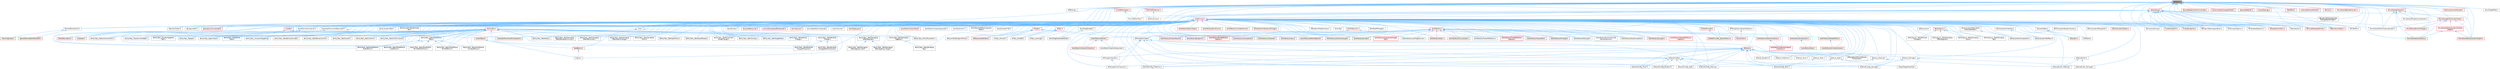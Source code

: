 digraph "BitArray.h"
{
 // INTERACTIVE_SVG=YES
 // LATEX_PDF_SIZE
  bgcolor="transparent";
  edge [fontname=Helvetica,fontsize=10,labelfontname=Helvetica,labelfontsize=10];
  node [fontname=Helvetica,fontsize=10,shape=box,height=0.2,width=0.4];
  Node1 [id="Node000001",label="BitArray.h",height=0.2,width=0.4,color="gray40", fillcolor="grey60", style="filled", fontcolor="black",tooltip=" "];
  Node1 -> Node2 [id="edge1_Node000001_Node000002",dir="back",color="steelblue1",style="solid",tooltip=" "];
  Node2 [id="Node000002",label="ABTesting.h",height=0.2,width=0.4,color="grey40", fillcolor="white", style="filled",URL="$d6/dec/ABTesting_8h.html",tooltip=" "];
  Node1 -> Node3 [id="edge2_Node000001_Node000003",dir="back",color="steelblue1",style="solid",tooltip=" "];
  Node3 [id="Node000003",label="BlockedDenseGrid3.h",height=0.2,width=0.4,color="grey40", fillcolor="white", style="filled",URL="$d1/ddb/BlockedDenseGrid3_8h.html",tooltip=" "];
  Node3 -> Node4 [id="edge3_Node000003_Node000004",dir="back",color="steelblue1",style="solid",tooltip=" "];
  Node4 [id="Node000004",label="MarchingCubes.h",height=0.2,width=0.4,color="red", fillcolor="#FFF0F0", style="filled",URL="$d8/d16/MarchingCubes_8h.html",tooltip=" "];
  Node3 -> Node8 [id="edge4_Node000003_Node000008",dir="back",color="steelblue1",style="solid",tooltip=" "];
  Node8 [id="Node000008",label="SparseNarrowBandMeshSDF.h",height=0.2,width=0.4,color="red", fillcolor="#FFF0F0", style="filled",URL="$d2/d60/SparseNarrowBandMeshSDF_8h.html",tooltip=" "];
  Node1 -> Node9 [id="edge5_Node000001_Node000009",dir="back",color="steelblue1",style="solid",tooltip=" "];
  Node9 [id="Node000009",label="CharacterMovementReplication.h",height=0.2,width=0.4,color="grey40", fillcolor="white", style="filled",URL="$de/dc9/CharacterMovementReplication_8h.html",tooltip=" "];
  Node9 -> Node10 [id="edge6_Node000009_Node000010",dir="back",color="steelblue1",style="solid",tooltip=" "];
  Node10 [id="Node000010",label="Character.h",height=0.2,width=0.4,color="red", fillcolor="#FFF0F0", style="filled",URL="$db/dc7/Character_8h.html",tooltip=" "];
  Node9 -> Node15 [id="edge7_Node000009_Node000015",dir="back",color="steelblue1",style="solid",tooltip=" "];
  Node15 [id="Node000015",label="CharacterMovementComponent.h",height=0.2,width=0.4,color="red", fillcolor="#FFF0F0", style="filled",URL="$d8/d84/CharacterMovementComponent_8h.html",tooltip=" "];
  Node1 -> Node17 [id="edge8_Node000001_Node000017",dir="back",color="steelblue1",style="solid",tooltip=" "];
  Node17 [id="Node000017",label="Core.h",height=0.2,width=0.4,color="grey40", fillcolor="white", style="filled",URL="$d6/dd7/Core_8h.html",tooltip=" "];
  Node17 -> Node18 [id="edge9_Node000017_Node000018",dir="back",color="steelblue1",style="solid",tooltip=" "];
  Node18 [id="Node000018",label="CoreUObject.h",height=0.2,width=0.4,color="red", fillcolor="#FFF0F0", style="filled",URL="$d0/ded/CoreUObject_8h.html",tooltip=" "];
  Node18 -> Node14 [id="edge10_Node000018_Node000014",dir="back",color="steelblue1",style="solid",tooltip=" "];
  Node14 [id="Node000014",label="Engine.h",height=0.2,width=0.4,color="grey40", fillcolor="white", style="filled",URL="$d1/d34/Public_2Engine_8h.html",tooltip=" "];
  Node18 -> Node19 [id="edge11_Node000018_Node000019",dir="back",color="steelblue1",style="solid",tooltip=" "];
  Node19 [id="Node000019",label="SlateBasics.h",height=0.2,width=0.4,color="red", fillcolor="#FFF0F0", style="filled",URL="$da/d2f/SlateBasics_8h.html",tooltip=" "];
  Node19 -> Node14 [id="edge12_Node000019_Node000014",dir="back",color="steelblue1",style="solid",tooltip=" "];
  Node17 -> Node14 [id="edge13_Node000017_Node000014",dir="back",color="steelblue1",style="solid",tooltip=" "];
  Node17 -> Node19 [id="edge14_Node000017_Node000019",dir="back",color="steelblue1",style="solid",tooltip=" "];
  Node1 -> Node24 [id="edge15_Node000001_Node000024",dir="back",color="steelblue1",style="solid",tooltip=" "];
  Node24 [id="Node000024",label="CoreMinimal.h",height=0.2,width=0.4,color="red", fillcolor="#FFF0F0", style="filled",URL="$d7/d67/CoreMinimal_8h.html",tooltip=" "];
  Node24 -> Node25 [id="edge16_Node000024_Node000025",dir="back",color="steelblue1",style="solid",tooltip=" "];
  Node25 [id="Node000025",label="AIAsyncTaskBlueprintProxy.h",height=0.2,width=0.4,color="grey40", fillcolor="white", style="filled",URL="$db/d07/AIAsyncTaskBlueprintProxy_8h.html",tooltip=" "];
  Node24 -> Node26 [id="edge17_Node000024_Node000026",dir="back",color="steelblue1",style="solid",tooltip=" "];
  Node26 [id="Node000026",label="AIBlueprintHelperLibrary.h",height=0.2,width=0.4,color="grey40", fillcolor="white", style="filled",URL="$dc/d00/AIBlueprintHelperLibrary_8h.html",tooltip=" "];
  Node24 -> Node27 [id="edge18_Node000024_Node000027",dir="back",color="steelblue1",style="solid",tooltip=" "];
  Node27 [id="Node000027",label="AIConfig.h",height=0.2,width=0.4,color="grey40", fillcolor="white", style="filled",URL="$da/da3/AIConfig_8h.html",tooltip=" "];
  Node24 -> Node28 [id="edge19_Node000024_Node000028",dir="back",color="steelblue1",style="solid",tooltip=" "];
  Node28 [id="Node000028",label="AIController.h",height=0.2,width=0.4,color="red", fillcolor="#FFF0F0", style="filled",URL="$d7/dd8/AIController_8h.html",tooltip=" "];
  Node24 -> Node31 [id="edge20_Node000024_Node000031",dir="back",color="steelblue1",style="solid",tooltip=" "];
  Node31 [id="Node000031",label="AIDataProvider.h",height=0.2,width=0.4,color="red", fillcolor="#FFF0F0", style="filled",URL="$dd/d5b/AIDataProvider_8h.html",tooltip=" "];
  Node31 -> Node32 [id="edge21_Node000031_Node000032",dir="back",color="steelblue1",style="solid",tooltip=" "];
  Node32 [id="Node000032",label="AIDataProvider_QueryParams.h",height=0.2,width=0.4,color="red", fillcolor="#FFF0F0", style="filled",URL="$d3/dd9/AIDataProvider__QueryParams_8h.html",tooltip=" "];
  Node24 -> Node32 [id="edge22_Node000024_Node000032",dir="back",color="steelblue1",style="solid",tooltip=" "];
  Node24 -> Node42 [id="edge23_Node000024_Node000042",dir="back",color="steelblue1",style="solid",tooltip=" "];
  Node42 [id="Node000042",label="AIHotSpotManager.h",height=0.2,width=0.4,color="grey40", fillcolor="white", style="filled",URL="$da/d1d/AIHotSpotManager_8h.html",tooltip=" "];
  Node24 -> Node43 [id="edge24_Node000024_Node000043",dir="back",color="steelblue1",style="solid",tooltip=" "];
  Node43 [id="Node000043",label="AIModule.h",height=0.2,width=0.4,color="grey40", fillcolor="white", style="filled",URL="$d9/df1/AIModule_8h.html",tooltip=" "];
  Node24 -> Node44 [id="edge25_Node000024_Node000044",dir="back",color="steelblue1",style="solid",tooltip=" "];
  Node44 [id="Node000044",label="AIPerceptionComponent.h",height=0.2,width=0.4,color="grey40", fillcolor="white", style="filled",URL="$d6/d0a/AIPerceptionComponent_8h.html",tooltip=" "];
  Node24 -> Node45 [id="edge26_Node000024_Node000045",dir="back",color="steelblue1",style="solid",tooltip=" "];
  Node45 [id="Node000045",label="AIPerceptionListenerInterface.h",height=0.2,width=0.4,color="grey40", fillcolor="white", style="filled",URL="$d4/dd7/AIPerceptionListenerInterface_8h.html",tooltip=" "];
  Node45 -> Node28 [id="edge27_Node000045_Node000028",dir="back",color="steelblue1",style="solid",tooltip=" "];
  Node24 -> Node46 [id="edge28_Node000024_Node000046",dir="back",color="steelblue1",style="solid",tooltip=" "];
  Node46 [id="Node000046",label="AIPerceptionStimuliSource\lComponent.h",height=0.2,width=0.4,color="grey40", fillcolor="white", style="filled",URL="$df/da3/AIPerceptionStimuliSourceComponent_8h.html",tooltip=" "];
  Node24 -> Node47 [id="edge29_Node000024_Node000047",dir="back",color="steelblue1",style="solid",tooltip=" "];
  Node47 [id="Node000047",label="AIPerceptionSystem.h",height=0.2,width=0.4,color="grey40", fillcolor="white", style="filled",URL="$d0/d08/AIPerceptionSystem_8h.html",tooltip=" "];
  Node47 -> Node44 [id="edge30_Node000047_Node000044",dir="back",color="steelblue1",style="solid",tooltip=" "];
  Node24 -> Node48 [id="edge31_Node000024_Node000048",dir="back",color="steelblue1",style="solid",tooltip=" "];
  Node48 [id="Node000048",label="AIPerceptionTypes.h",height=0.2,width=0.4,color="grey40", fillcolor="white", style="filled",URL="$de/d00/AIPerceptionTypes_8h.html",tooltip=" "];
  Node48 -> Node44 [id="edge32_Node000048_Node000044",dir="back",color="steelblue1",style="solid",tooltip=" "];
  Node48 -> Node47 [id="edge33_Node000048_Node000047",dir="back",color="steelblue1",style="solid",tooltip=" "];
  Node48 -> Node49 [id="edge34_Node000048_Node000049",dir="back",color="steelblue1",style="solid",tooltip=" "];
  Node49 [id="Node000049",label="AISense.h",height=0.2,width=0.4,color="red", fillcolor="#FFF0F0", style="filled",URL="$d3/dbd/AISense_8h.html",tooltip=" "];
  Node49 -> Node44 [id="edge35_Node000049_Node000044",dir="back",color="steelblue1",style="solid",tooltip=" "];
  Node49 -> Node46 [id="edge36_Node000049_Node000046",dir="back",color="steelblue1",style="solid",tooltip=" "];
  Node49 -> Node47 [id="edge37_Node000049_Node000047",dir="back",color="steelblue1",style="solid",tooltip=" "];
  Node49 -> Node50 [id="edge38_Node000049_Node000050",dir="back",color="steelblue1",style="solid",tooltip=" "];
  Node50 [id="Node000050",label="AISenseConfig.h",height=0.2,width=0.4,color="grey40", fillcolor="white", style="filled",URL="$d4/d73/AISenseConfig_8h.html",tooltip=" "];
  Node50 -> Node51 [id="edge39_Node000050_Node000051",dir="back",color="steelblue1",style="solid",tooltip=" "];
  Node51 [id="Node000051",label="AISenseConfig_Blueprint.h",height=0.2,width=0.4,color="grey40", fillcolor="white", style="filled",URL="$d7/ddf/AISenseConfig__Blueprint_8h.html",tooltip=" "];
  Node50 -> Node52 [id="edge40_Node000050_Node000052",dir="back",color="steelblue1",style="solid",tooltip=" "];
  Node52 [id="Node000052",label="AISenseConfig_Damage.h",height=0.2,width=0.4,color="grey40", fillcolor="white", style="filled",URL="$d4/d13/AISenseConfig__Damage_8h.html",tooltip=" "];
  Node50 -> Node53 [id="edge41_Node000050_Node000053",dir="back",color="steelblue1",style="solid",tooltip=" "];
  Node53 [id="Node000053",label="AISenseConfig_Hearing.h",height=0.2,width=0.4,color="grey40", fillcolor="white", style="filled",URL="$df/d81/AISenseConfig__Hearing_8h.html",tooltip=" "];
  Node50 -> Node54 [id="edge42_Node000050_Node000054",dir="back",color="steelblue1",style="solid",tooltip=" "];
  Node54 [id="Node000054",label="AISenseConfig_Prediction.h",height=0.2,width=0.4,color="grey40", fillcolor="white", style="filled",URL="$d2/d6e/AISenseConfig__Prediction_8h.html",tooltip=" "];
  Node50 -> Node55 [id="edge43_Node000050_Node000055",dir="back",color="steelblue1",style="solid",tooltip=" "];
  Node55 [id="Node000055",label="AISenseConfig_Sight.h",height=0.2,width=0.4,color="grey40", fillcolor="white", style="filled",URL="$d7/d17/AISenseConfig__Sight_8h.html",tooltip=" "];
  Node50 -> Node56 [id="edge44_Node000050_Node000056",dir="back",color="steelblue1",style="solid",tooltip=" "];
  Node56 [id="Node000056",label="AISenseConfig_Team.h",height=0.2,width=0.4,color="grey40", fillcolor="white", style="filled",URL="$dc/daf/AISenseConfig__Team_8h.html",tooltip=" "];
  Node50 -> Node57 [id="edge45_Node000050_Node000057",dir="back",color="steelblue1",style="solid",tooltip=" "];
  Node57 [id="Node000057",label="AISenseConfig_Touch.h",height=0.2,width=0.4,color="grey40", fillcolor="white", style="filled",URL="$df/d3a/AISenseConfig__Touch_8h.html",tooltip=" "];
  Node49 -> Node51 [id="edge46_Node000049_Node000051",dir="back",color="steelblue1",style="solid",tooltip=" "];
  Node49 -> Node52 [id="edge47_Node000049_Node000052",dir="back",color="steelblue1",style="solid",tooltip=" "];
  Node49 -> Node53 [id="edge48_Node000049_Node000053",dir="back",color="steelblue1",style="solid",tooltip=" "];
  Node49 -> Node54 [id="edge49_Node000049_Node000054",dir="back",color="steelblue1",style="solid",tooltip=" "];
  Node49 -> Node55 [id="edge50_Node000049_Node000055",dir="back",color="steelblue1",style="solid",tooltip=" "];
  Node49 -> Node56 [id="edge51_Node000049_Node000056",dir="back",color="steelblue1",style="solid",tooltip=" "];
  Node49 -> Node57 [id="edge52_Node000049_Node000057",dir="back",color="steelblue1",style="solid",tooltip=" "];
  Node49 -> Node58 [id="edge53_Node000049_Node000058",dir="back",color="steelblue1",style="solid",tooltip=" "];
  Node58 [id="Node000058",label="AISense_Blueprint.h",height=0.2,width=0.4,color="grey40", fillcolor="white", style="filled",URL="$d6/d30/AISense__Blueprint_8h.html",tooltip=" "];
  Node49 -> Node59 [id="edge54_Node000049_Node000059",dir="back",color="steelblue1",style="solid",tooltip=" "];
  Node59 [id="Node000059",label="AISense_Damage.h",height=0.2,width=0.4,color="grey40", fillcolor="white", style="filled",URL="$dd/d37/AISense__Damage_8h.html",tooltip=" "];
  Node59 -> Node52 [id="edge55_Node000059_Node000052",dir="back",color="steelblue1",style="solid",tooltip=" "];
  Node59 -> Node60 [id="edge56_Node000059_Node000060",dir="back",color="steelblue1",style="solid",tooltip=" "];
  Node60 [id="Node000060",label="AISenseEvent_Damage.h",height=0.2,width=0.4,color="grey40", fillcolor="white", style="filled",URL="$db/d23/AISenseEvent__Damage_8h.html",tooltip=" "];
  Node49 -> Node61 [id="edge57_Node000049_Node000061",dir="back",color="steelblue1",style="solid",tooltip=" "];
  Node61 [id="Node000061",label="AISense_Hearing.h",height=0.2,width=0.4,color="grey40", fillcolor="white", style="filled",URL="$dc/d03/AISense__Hearing_8h.html",tooltip=" "];
  Node61 -> Node53 [id="edge58_Node000061_Node000053",dir="back",color="steelblue1",style="solid",tooltip=" "];
  Node61 -> Node62 [id="edge59_Node000061_Node000062",dir="back",color="steelblue1",style="solid",tooltip=" "];
  Node62 [id="Node000062",label="AISenseEvent_Hearing.h",height=0.2,width=0.4,color="grey40", fillcolor="white", style="filled",URL="$df/d3a/AISenseEvent__Hearing_8h.html",tooltip=" "];
  Node49 -> Node63 [id="edge60_Node000049_Node000063",dir="back",color="steelblue1",style="solid",tooltip=" "];
  Node63 [id="Node000063",label="AISense_Prediction.h",height=0.2,width=0.4,color="grey40", fillcolor="white", style="filled",URL="$d4/de0/AISense__Prediction_8h.html",tooltip=" "];
  Node49 -> Node64 [id="edge61_Node000049_Node000064",dir="back",color="steelblue1",style="solid",tooltip=" "];
  Node64 [id="Node000064",label="AISense_Sight.h",height=0.2,width=0.4,color="grey40", fillcolor="white", style="filled",URL="$d7/d6f/AISense__Sight_8h.html",tooltip=" "];
  Node64 -> Node55 [id="edge62_Node000064_Node000055",dir="back",color="steelblue1",style="solid",tooltip=" "];
  Node64 -> Node65 [id="edge63_Node000064_Node000065",dir="back",color="steelblue1",style="solid",tooltip=" "];
  Node65 [id="Node000065",label="AISightTargetInterface.h",height=0.2,width=0.4,color="grey40", fillcolor="white", style="filled",URL="$d0/dd7/AISightTargetInterface_8h.html",tooltip=" "];
  Node49 -> Node66 [id="edge64_Node000049_Node000066",dir="back",color="steelblue1",style="solid",tooltip=" "];
  Node66 [id="Node000066",label="AISense_Team.h",height=0.2,width=0.4,color="grey40", fillcolor="white", style="filled",URL="$d7/d7a/AISense__Team_8h.html",tooltip=" "];
  Node66 -> Node56 [id="edge65_Node000066_Node000056",dir="back",color="steelblue1",style="solid",tooltip=" "];
  Node49 -> Node67 [id="edge66_Node000049_Node000067",dir="back",color="steelblue1",style="solid",tooltip=" "];
  Node67 [id="Node000067",label="AISense_Touch.h",height=0.2,width=0.4,color="grey40", fillcolor="white", style="filled",URL="$d6/db4/AISense__Touch_8h.html",tooltip=" "];
  Node48 -> Node50 [id="edge67_Node000048_Node000050",dir="back",color="steelblue1",style="solid",tooltip=" "];
  Node48 -> Node53 [id="edge68_Node000048_Node000053",dir="back",color="steelblue1",style="solid",tooltip=" "];
  Node48 -> Node55 [id="edge69_Node000048_Node000055",dir="back",color="steelblue1",style="solid",tooltip=" "];
  Node48 -> Node68 [id="edge70_Node000048_Node000068",dir="back",color="steelblue1",style="solid",tooltip=" "];
  Node68 [id="Node000068",label="AISenseEvent.h",height=0.2,width=0.4,color="grey40", fillcolor="white", style="filled",URL="$de/d44/AISenseEvent_8h.html",tooltip=" "];
  Node68 -> Node60 [id="edge71_Node000068_Node000060",dir="back",color="steelblue1",style="solid",tooltip=" "];
  Node68 -> Node62 [id="edge72_Node000068_Node000062",dir="back",color="steelblue1",style="solid",tooltip=" "];
  Node24 -> Node69 [id="edge73_Node000024_Node000069",dir="back",color="steelblue1",style="solid",tooltip=" "];
  Node69 [id="Node000069",label="AIResourceInterface.h",height=0.2,width=0.4,color="red", fillcolor="#FFF0F0", style="filled",URL="$dd/d0d/AIResourceInterface_8h.html",tooltip=" "];
  Node24 -> Node126 [id="edge74_Node000024_Node000126",dir="back",color="steelblue1",style="solid",tooltip=" "];
  Node126 [id="Node000126",label="AIResources.h",height=0.2,width=0.4,color="grey40", fillcolor="white", style="filled",URL="$d9/db0/AIResources_8h.html",tooltip=" "];
  Node24 -> Node49 [id="edge75_Node000024_Node000049",dir="back",color="steelblue1",style="solid",tooltip=" "];
  Node24 -> Node50 [id="edge76_Node000024_Node000050",dir="back",color="steelblue1",style="solid",tooltip=" "];
  Node24 -> Node51 [id="edge77_Node000024_Node000051",dir="back",color="steelblue1",style="solid",tooltip=" "];
  Node24 -> Node52 [id="edge78_Node000024_Node000052",dir="back",color="steelblue1",style="solid",tooltip=" "];
  Node24 -> Node53 [id="edge79_Node000024_Node000053",dir="back",color="steelblue1",style="solid",tooltip=" "];
  Node24 -> Node54 [id="edge80_Node000024_Node000054",dir="back",color="steelblue1",style="solid",tooltip=" "];
  Node24 -> Node55 [id="edge81_Node000024_Node000055",dir="back",color="steelblue1",style="solid",tooltip=" "];
  Node24 -> Node56 [id="edge82_Node000024_Node000056",dir="back",color="steelblue1",style="solid",tooltip=" "];
  Node24 -> Node57 [id="edge83_Node000024_Node000057",dir="back",color="steelblue1",style="solid",tooltip=" "];
  Node24 -> Node68 [id="edge84_Node000024_Node000068",dir="back",color="steelblue1",style="solid",tooltip=" "];
  Node24 -> Node60 [id="edge85_Node000024_Node000060",dir="back",color="steelblue1",style="solid",tooltip=" "];
  Node24 -> Node62 [id="edge86_Node000024_Node000062",dir="back",color="steelblue1",style="solid",tooltip=" "];
  Node24 -> Node58 [id="edge87_Node000024_Node000058",dir="back",color="steelblue1",style="solid",tooltip=" "];
  Node24 -> Node59 [id="edge88_Node000024_Node000059",dir="back",color="steelblue1",style="solid",tooltip=" "];
  Node24 -> Node61 [id="edge89_Node000024_Node000061",dir="back",color="steelblue1",style="solid",tooltip=" "];
  Node24 -> Node63 [id="edge90_Node000024_Node000063",dir="back",color="steelblue1",style="solid",tooltip=" "];
  Node24 -> Node64 [id="edge91_Node000024_Node000064",dir="back",color="steelblue1",style="solid",tooltip=" "];
  Node24 -> Node66 [id="edge92_Node000024_Node000066",dir="back",color="steelblue1",style="solid",tooltip=" "];
  Node24 -> Node67 [id="edge93_Node000024_Node000067",dir="back",color="steelblue1",style="solid",tooltip=" "];
  Node24 -> Node65 [id="edge94_Node000024_Node000065",dir="back",color="steelblue1",style="solid",tooltip=" "];
  Node24 -> Node127 [id="edge95_Node000024_Node000127",dir="back",color="steelblue1",style="solid",tooltip=" "];
  Node127 [id="Node000127",label="AISystem.h",height=0.2,width=0.4,color="red", fillcolor="#FFF0F0", style="filled",URL="$d0/d71/AISystem_8h.html",tooltip=" "];
  Node24 -> Node132 [id="edge96_Node000024_Node000132",dir="back",color="steelblue1",style="solid",tooltip=" "];
  Node132 [id="Node000132",label="AISystemBase.h",height=0.2,width=0.4,color="grey40", fillcolor="white", style="filled",URL="$d5/d44/AISystemBase_8h.html",tooltip=" "];
  Node132 -> Node43 [id="edge97_Node000132_Node000043",dir="back",color="steelblue1",style="solid",tooltip=" "];
  Node132 -> Node127 [id="edge98_Node000132_Node000127",dir="back",color="steelblue1",style="solid",tooltip=" "];
  Node24 -> Node133 [id="edge99_Node000024_Node000133",dir="back",color="steelblue1",style="solid",tooltip=" "];
  Node133 [id="Node000133",label="AITask.h",height=0.2,width=0.4,color="red", fillcolor="#FFF0F0", style="filled",URL="$d6/de2/AITask_8h.html",tooltip=" "];
  Node133 -> Node134 [id="edge100_Node000133_Node000134",dir="back",color="steelblue1",style="solid",tooltip=" "];
  Node134 [id="Node000134",label="AITask_LockLogic.h",height=0.2,width=0.4,color="grey40", fillcolor="white", style="filled",URL="$d8/d28/AITask__LockLogic_8h.html",tooltip=" "];
  Node133 -> Node123 [id="edge101_Node000133_Node000123",dir="back",color="steelblue1",style="solid",tooltip=" "];
  Node123 [id="Node000123",label="AITask_MoveTo.h",height=0.2,width=0.4,color="grey40", fillcolor="white", style="filled",URL="$d4/dc4/AITask__MoveTo_8h.html",tooltip=" "];
  Node133 -> Node135 [id="edge102_Node000133_Node000135",dir="back",color="steelblue1",style="solid",tooltip=" "];
  Node135 [id="Node000135",label="AITask_RunEQS.h",height=0.2,width=0.4,color="grey40", fillcolor="white", style="filled",URL="$d9/d9f/AITask__RunEQS_8h.html",tooltip=" "];
  Node24 -> Node134 [id="edge103_Node000024_Node000134",dir="back",color="steelblue1",style="solid",tooltip=" "];
  Node24 -> Node123 [id="edge104_Node000024_Node000123",dir="back",color="steelblue1",style="solid",tooltip=" "];
  Node24 -> Node135 [id="edge105_Node000024_Node000135",dir="back",color="steelblue1",style="solid",tooltip=" "];
  Node24 -> Node136 [id="edge106_Node000024_Node000136",dir="back",color="steelblue1",style="solid",tooltip=" "];
  Node136 [id="Node000136",label="AITypes.h",height=0.2,width=0.4,color="red", fillcolor="#FFF0F0", style="filled",URL="$dd/d64/AITypes_8h.html",tooltip=" "];
  Node136 -> Node25 [id="edge107_Node000136_Node000025",dir="back",color="steelblue1",style="solid",tooltip=" "];
  Node136 -> Node28 [id="edge108_Node000136_Node000028",dir="back",color="steelblue1",style="solid",tooltip=" "];
  Node136 -> Node48 [id="edge109_Node000136_Node000048",dir="back",color="steelblue1",style="solid",tooltip=" "];
  Node136 -> Node69 [id="edge110_Node000136_Node000069",dir="back",color="steelblue1",style="solid",tooltip=" "];
  Node136 -> Node123 [id="edge111_Node000136_Node000123",dir="back",color="steelblue1",style="solid",tooltip=" "];
  Node24 -> Node141 [id="edge112_Node000024_Node000141",dir="back",color="steelblue1",style="solid",tooltip=" "];
  Node141 [id="Node000141",label="AbilityAsync.h",height=0.2,width=0.4,color="red", fillcolor="#FFF0F0", style="filled",URL="$d8/dce/AbilityAsync_8h.html",tooltip=" "];
  Node141 -> Node142 [id="edge113_Node000141_Node000142",dir="back",color="steelblue1",style="solid",tooltip=" "];
  Node142 [id="Node000142",label="AbilityAsync_WaitAttribute\lChanged.h",height=0.2,width=0.4,color="grey40", fillcolor="white", style="filled",URL="$d8/d81/AbilityAsync__WaitAttributeChanged_8h.html",tooltip=" "];
  Node141 -> Node143 [id="edge114_Node000141_Node000143",dir="back",color="steelblue1",style="solid",tooltip=" "];
  Node143 [id="Node000143",label="AbilityAsync_WaitGameplay\lEffectApplied.h",height=0.2,width=0.4,color="grey40", fillcolor="white", style="filled",URL="$dd/d1a/AbilityAsync__WaitGameplayEffectApplied_8h.html",tooltip=" "];
  Node141 -> Node144 [id="edge115_Node000141_Node000144",dir="back",color="steelblue1",style="solid",tooltip=" "];
  Node144 [id="Node000144",label="AbilityAsync_WaitGameplay\lEvent.h",height=0.2,width=0.4,color="grey40", fillcolor="white", style="filled",URL="$d4/d2d/AbilityAsync__WaitGameplayEvent_8h.html",tooltip=" "];
  Node141 -> Node145 [id="edge116_Node000141_Node000145",dir="back",color="steelblue1",style="solid",tooltip=" "];
  Node145 [id="Node000145",label="AbilityAsync_WaitGameplay\lTag.h",height=0.2,width=0.4,color="grey40", fillcolor="white", style="filled",URL="$d8/dc5/AbilityAsync__WaitGameplayTag_8h.html",tooltip=" "];
  Node24 -> Node142 [id="edge117_Node000024_Node000142",dir="back",color="steelblue1",style="solid",tooltip=" "];
  Node24 -> Node143 [id="edge118_Node000024_Node000143",dir="back",color="steelblue1",style="solid",tooltip=" "];
  Node24 -> Node144 [id="edge119_Node000024_Node000144",dir="back",color="steelblue1",style="solid",tooltip=" "];
  Node24 -> Node145 [id="edge120_Node000024_Node000145",dir="back",color="steelblue1",style="solid",tooltip=" "];
  Node24 -> Node148 [id="edge121_Node000024_Node000148",dir="back",color="steelblue1",style="solid",tooltip=" "];
  Node148 [id="Node000148",label="AbilitySystemBlueprintLibrary.h",height=0.2,width=0.4,color="grey40", fillcolor="white", style="filled",URL="$d5/dd6/AbilitySystemBlueprintLibrary_8h.html",tooltip=" "];
  Node24 -> Node149 [id="edge122_Node000024_Node000149",dir="back",color="steelblue1",style="solid",tooltip=" "];
  Node149 [id="Node000149",label="AbilitySystemComponent.h",height=0.2,width=0.4,color="grey40", fillcolor="white", style="filled",URL="$d0/da3/AbilitySystemComponent_8h.html",tooltip=" "];
  Node24 -> Node150 [id="edge123_Node000024_Node000150",dir="back",color="steelblue1",style="solid",tooltip=" "];
  Node150 [id="Node000150",label="AbilitySystemDebugHUD.h",height=0.2,width=0.4,color="grey40", fillcolor="white", style="filled",URL="$dc/d84/AbilitySystemDebugHUD_8h.html",tooltip=" "];
  Node24 -> Node151 [id="edge124_Node000024_Node000151",dir="back",color="steelblue1",style="solid",tooltip=" "];
  Node151 [id="Node000151",label="AbilitySystemGlobals.h",height=0.2,width=0.4,color="red", fillcolor="#FFF0F0", style="filled",URL="$dc/d82/AbilitySystemGlobals_8h.html",tooltip=" "];
  Node24 -> Node153 [id="edge125_Node000024_Node000153",dir="back",color="steelblue1",style="solid",tooltip=" "];
  Node153 [id="Node000153",label="AbilitySystemInterface.h",height=0.2,width=0.4,color="grey40", fillcolor="white", style="filled",URL="$d8/d76/AbilitySystemInterface_8h.html",tooltip=" "];
  Node153 -> Node154 [id="edge126_Node000153_Node000154",dir="back",color="steelblue1",style="solid",tooltip=" "];
  Node154 [id="Node000154",label="AbilitySystemTestPawn.h",height=0.2,width=0.4,color="grey40", fillcolor="white", style="filled",URL="$d9/d5f/AbilitySystemTestPawn_8h.html",tooltip=" "];
  Node24 -> Node155 [id="edge127_Node000024_Node000155",dir="back",color="steelblue1",style="solid",tooltip=" "];
  Node155 [id="Node000155",label="AbilitySystemLog.h",height=0.2,width=0.4,color="grey40", fillcolor="white", style="filled",URL="$d9/d0f/AbilitySystemLog_8h.html",tooltip=" "];
  Node24 -> Node156 [id="edge128_Node000024_Node000156",dir="back",color="steelblue1",style="solid",tooltip=" "];
  Node156 [id="Node000156",label="AbilitySystemReplication\lProxyInterface.h",height=0.2,width=0.4,color="grey40", fillcolor="white", style="filled",URL="$d9/d17/AbilitySystemReplicationProxyInterface_8h.html",tooltip=" "];
  Node156 -> Node149 [id="edge129_Node000156_Node000149",dir="back",color="steelblue1",style="solid",tooltip=" "];
  Node24 -> Node157 [id="edge130_Node000024_Node000157",dir="back",color="steelblue1",style="solid",tooltip=" "];
  Node157 [id="Node000157",label="AbilitySystemStats.h",height=0.2,width=0.4,color="grey40", fillcolor="white", style="filled",URL="$d2/d42/AbilitySystemStats_8h.html",tooltip=" "];
  Node24 -> Node158 [id="edge131_Node000024_Node000158",dir="back",color="steelblue1",style="solid",tooltip=" "];
  Node158 [id="Node000158",label="AbilitySystemTestAttribute\lSet.h",height=0.2,width=0.4,color="grey40", fillcolor="white", style="filled",URL="$df/d1f/AbilitySystemTestAttributeSet_8h.html",tooltip=" "];
  Node24 -> Node154 [id="edge132_Node000024_Node000154",dir="back",color="steelblue1",style="solid",tooltip=" "];
  Node24 -> Node159 [id="edge133_Node000024_Node000159",dir="back",color="steelblue1",style="solid",tooltip=" "];
  Node159 [id="Node000159",label="AbilityTask.h",height=0.2,width=0.4,color="red", fillcolor="#FFF0F0", style="filled",URL="$d2/d8e/AbilityTask_8h.html",tooltip=" "];
  Node159 -> Node160 [id="edge134_Node000159_Node000160",dir="back",color="steelblue1",style="solid",tooltip=" "];
  Node160 [id="Node000160",label="AbilityTask_ApplyRootMotion\lConstantForce.h",height=0.2,width=0.4,color="grey40", fillcolor="white", style="filled",URL="$d0/de8/AbilityTask__ApplyRootMotionConstantForce_8h.html",tooltip=" "];
  Node159 -> Node161 [id="edge135_Node000159_Node000161",dir="back",color="steelblue1",style="solid",tooltip=" "];
  Node161 [id="Node000161",label="AbilityTask_ApplyRootMotion\lJumpForce.h",height=0.2,width=0.4,color="grey40", fillcolor="white", style="filled",URL="$d7/db6/AbilityTask__ApplyRootMotionJumpForce_8h.html",tooltip=" "];
  Node159 -> Node162 [id="edge136_Node000159_Node000162",dir="back",color="steelblue1",style="solid",tooltip=" "];
  Node162 [id="Node000162",label="AbilityTask_ApplyRootMotion\lMoveToActorForce.h",height=0.2,width=0.4,color="grey40", fillcolor="white", style="filled",URL="$d5/de3/AbilityTask__ApplyRootMotionMoveToActorForce_8h.html",tooltip=" "];
  Node159 -> Node163 [id="edge137_Node000159_Node000163",dir="back",color="steelblue1",style="solid",tooltip=" "];
  Node163 [id="Node000163",label="AbilityTask_ApplyRootMotion\lMoveToForce.h",height=0.2,width=0.4,color="grey40", fillcolor="white", style="filled",URL="$d3/dc3/AbilityTask__ApplyRootMotionMoveToForce_8h.html",tooltip=" "];
  Node159 -> Node164 [id="edge138_Node000159_Node000164",dir="back",color="steelblue1",style="solid",tooltip=" "];
  Node164 [id="Node000164",label="AbilityTask_ApplyRootMotion\lRadialForce.h",height=0.2,width=0.4,color="grey40", fillcolor="white", style="filled",URL="$da/d06/AbilityTask__ApplyRootMotionRadialForce_8h.html",tooltip=" "];
  Node159 -> Node165 [id="edge139_Node000159_Node000165",dir="back",color="steelblue1",style="solid",tooltip=" "];
  Node165 [id="Node000165",label="AbilityTask_ApplyRootMotion\l_Base.h",height=0.2,width=0.4,color="grey40", fillcolor="white", style="filled",URL="$d8/d7d/AbilityTask__ApplyRootMotion__Base_8h.html",tooltip=" "];
  Node165 -> Node160 [id="edge140_Node000165_Node000160",dir="back",color="steelblue1",style="solid",tooltip=" "];
  Node165 -> Node161 [id="edge141_Node000165_Node000161",dir="back",color="steelblue1",style="solid",tooltip=" "];
  Node165 -> Node162 [id="edge142_Node000165_Node000162",dir="back",color="steelblue1",style="solid",tooltip=" "];
  Node165 -> Node163 [id="edge143_Node000165_Node000163",dir="back",color="steelblue1",style="solid",tooltip=" "];
  Node165 -> Node164 [id="edge144_Node000165_Node000164",dir="back",color="steelblue1",style="solid",tooltip=" "];
  Node159 -> Node166 [id="edge145_Node000159_Node000166",dir="back",color="steelblue1",style="solid",tooltip=" "];
  Node166 [id="Node000166",label="AbilityTask_MoveToLocation.h",height=0.2,width=0.4,color="grey40", fillcolor="white", style="filled",URL="$da/d8d/AbilityTask__MoveToLocation_8h.html",tooltip=" "];
  Node159 -> Node167 [id="edge146_Node000159_Node000167",dir="back",color="steelblue1",style="solid",tooltip=" "];
  Node167 [id="Node000167",label="AbilityTask_NetworkSyncPoint.h",height=0.2,width=0.4,color="grey40", fillcolor="white", style="filled",URL="$dc/d62/AbilityTask__NetworkSyncPoint_8h.html",tooltip=" "];
  Node159 -> Node168 [id="edge147_Node000159_Node000168",dir="back",color="steelblue1",style="solid",tooltip=" "];
  Node168 [id="Node000168",label="AbilityTask_PlayAnimAndWait.h",height=0.2,width=0.4,color="grey40", fillcolor="white", style="filled",URL="$d4/d50/AbilityTask__PlayAnimAndWait_8h.html",tooltip=" "];
  Node159 -> Node169 [id="edge148_Node000159_Node000169",dir="back",color="steelblue1",style="solid",tooltip=" "];
  Node169 [id="Node000169",label="AbilityTask_PlayMontageAnd\lWait.h",height=0.2,width=0.4,color="grey40", fillcolor="white", style="filled",URL="$de/d05/AbilityTask__PlayMontageAndWait_8h.html",tooltip=" "];
  Node159 -> Node170 [id="edge149_Node000159_Node000170",dir="back",color="steelblue1",style="solid",tooltip=" "];
  Node170 [id="Node000170",label="AbilityTask_Repeat.h",height=0.2,width=0.4,color="grey40", fillcolor="white", style="filled",URL="$da/d7d/AbilityTask__Repeat_8h.html",tooltip=" "];
  Node159 -> Node171 [id="edge150_Node000159_Node000171",dir="back",color="steelblue1",style="solid",tooltip=" "];
  Node171 [id="Node000171",label="AbilityTask_SpawnActor.h",height=0.2,width=0.4,color="grey40", fillcolor="white", style="filled",URL="$dc/d97/AbilityTask__SpawnActor_8h.html",tooltip=" "];
  Node159 -> Node172 [id="edge151_Node000159_Node000172",dir="back",color="steelblue1",style="solid",tooltip=" "];
  Node172 [id="Node000172",label="AbilityTask_StartAbility\lState.h",height=0.2,width=0.4,color="grey40", fillcolor="white", style="filled",URL="$db/d91/AbilityTask__StartAbilityState_8h.html",tooltip=" "];
  Node159 -> Node173 [id="edge152_Node000159_Node000173",dir="back",color="steelblue1",style="solid",tooltip=" "];
  Node173 [id="Node000173",label="AbilityTask_VisualizeTargeting.h",height=0.2,width=0.4,color="grey40", fillcolor="white", style="filled",URL="$df/dbd/AbilityTask__VisualizeTargeting_8h.html",tooltip=" "];
  Node159 -> Node174 [id="edge153_Node000159_Node000174",dir="back",color="steelblue1",style="solid",tooltip=" "];
  Node174 [id="Node000174",label="AbilityTask_WaitAbilityActivate.h",height=0.2,width=0.4,color="grey40", fillcolor="white", style="filled",URL="$db/da3/AbilityTask__WaitAbilityActivate_8h.html",tooltip=" "];
  Node159 -> Node175 [id="edge154_Node000159_Node000175",dir="back",color="steelblue1",style="solid",tooltip=" "];
  Node175 [id="Node000175",label="AbilityTask_WaitAbilityCommit.h",height=0.2,width=0.4,color="grey40", fillcolor="white", style="filled",URL="$de/de8/AbilityTask__WaitAbilityCommit_8h.html",tooltip=" "];
  Node159 -> Node176 [id="edge155_Node000159_Node000176",dir="back",color="steelblue1",style="solid",tooltip=" "];
  Node176 [id="Node000176",label="AbilityTask_WaitAttribute\lChange.h",height=0.2,width=0.4,color="grey40", fillcolor="white", style="filled",URL="$dd/d60/AbilityTask__WaitAttributeChange_8h.html",tooltip=" "];
  Node176 -> Node177 [id="edge156_Node000176_Node000177",dir="back",color="steelblue1",style="solid",tooltip=" "];
  Node177 [id="Node000177",label="AbilityTask_WaitAttribute\lChangeRatioThreshold.h",height=0.2,width=0.4,color="grey40", fillcolor="white", style="filled",URL="$de/d5e/AbilityTask__WaitAttributeChangeRatioThreshold_8h.html",tooltip=" "];
  Node176 -> Node178 [id="edge157_Node000176_Node000178",dir="back",color="steelblue1",style="solid",tooltip=" "];
  Node178 [id="Node000178",label="AbilityTask_WaitAttribute\lChangeThreshold.h",height=0.2,width=0.4,color="grey40", fillcolor="white", style="filled",URL="$db/d3e/AbilityTask__WaitAttributeChangeThreshold_8h.html",tooltip=" "];
  Node159 -> Node177 [id="edge158_Node000159_Node000177",dir="back",color="steelblue1",style="solid",tooltip=" "];
  Node159 -> Node178 [id="edge159_Node000159_Node000178",dir="back",color="steelblue1",style="solid",tooltip=" "];
  Node159 -> Node179 [id="edge160_Node000159_Node000179",dir="back",color="steelblue1",style="solid",tooltip=" "];
  Node179 [id="Node000179",label="AbilityTask_WaitCancel.h",height=0.2,width=0.4,color="grey40", fillcolor="white", style="filled",URL="$dc/d16/AbilityTask__WaitCancel_8h.html",tooltip=" "];
  Node159 -> Node180 [id="edge161_Node000159_Node000180",dir="back",color="steelblue1",style="solid",tooltip=" "];
  Node180 [id="Node000180",label="AbilityTask_WaitConfirm.h",height=0.2,width=0.4,color="grey40", fillcolor="white", style="filled",URL="$d3/d4f/AbilityTask__WaitConfirm_8h.html",tooltip=" "];
  Node159 -> Node181 [id="edge162_Node000159_Node000181",dir="back",color="steelblue1",style="solid",tooltip=" "];
  Node181 [id="Node000181",label="AbilityTask_WaitConfirmCancel.h",height=0.2,width=0.4,color="grey40", fillcolor="white", style="filled",URL="$de/d88/AbilityTask__WaitConfirmCancel_8h.html",tooltip=" "];
  Node159 -> Node182 [id="edge163_Node000159_Node000182",dir="back",color="steelblue1",style="solid",tooltip=" "];
  Node182 [id="Node000182",label="AbilityTask_WaitDelay.h",height=0.2,width=0.4,color="grey40", fillcolor="white", style="filled",URL="$dc/d63/AbilityTask__WaitDelay_8h.html",tooltip=" "];
  Node159 -> Node183 [id="edge164_Node000159_Node000183",dir="back",color="steelblue1",style="solid",tooltip=" "];
  Node183 [id="Node000183",label="AbilityTask_WaitGameplay\lEffectApplied.h",height=0.2,width=0.4,color="grey40", fillcolor="white", style="filled",URL="$d8/dfe/AbilityTask__WaitGameplayEffectApplied_8h.html",tooltip=" "];
  Node183 -> Node184 [id="edge165_Node000183_Node000184",dir="back",color="steelblue1",style="solid",tooltip=" "];
  Node184 [id="Node000184",label="AbilityTask_WaitGameplay\lEffectApplied_Self.h",height=0.2,width=0.4,color="grey40", fillcolor="white", style="filled",URL="$d0/d01/AbilityTask__WaitGameplayEffectApplied__Self_8h.html",tooltip=" "];
  Node183 -> Node185 [id="edge166_Node000183_Node000185",dir="back",color="steelblue1",style="solid",tooltip=" "];
  Node185 [id="Node000185",label="AbilityTask_WaitGameplay\lEffectApplied_Target.h",height=0.2,width=0.4,color="grey40", fillcolor="white", style="filled",URL="$db/dc4/AbilityTask__WaitGameplayEffectApplied__Target_8h.html",tooltip=" "];
  Node159 -> Node186 [id="edge167_Node000159_Node000186",dir="back",color="steelblue1",style="solid",tooltip=" "];
  Node186 [id="Node000186",label="AbilityTask_WaitGameplay\lEffectBlockedImmunity.h",height=0.2,width=0.4,color="grey40", fillcolor="white", style="filled",URL="$d4/d24/AbilityTask__WaitGameplayEffectBlockedImmunity_8h.html",tooltip=" "];
  Node159 -> Node187 [id="edge168_Node000159_Node000187",dir="back",color="steelblue1",style="solid",tooltip=" "];
  Node187 [id="Node000187",label="AbilityTask_WaitGameplay\lEffectRemoved.h",height=0.2,width=0.4,color="grey40", fillcolor="white", style="filled",URL="$d1/da9/AbilityTask__WaitGameplayEffectRemoved_8h.html",tooltip=" "];
  Node159 -> Node188 [id="edge169_Node000159_Node000188",dir="back",color="steelblue1",style="solid",tooltip=" "];
  Node188 [id="Node000188",label="AbilityTask_WaitGameplay\lEffectStackChange.h",height=0.2,width=0.4,color="grey40", fillcolor="white", style="filled",URL="$de/db3/AbilityTask__WaitGameplayEffectStackChange_8h.html",tooltip=" "];
  Node159 -> Node189 [id="edge170_Node000159_Node000189",dir="back",color="steelblue1",style="solid",tooltip=" "];
  Node189 [id="Node000189",label="AbilityTask_WaitGameplay\lEvent.h",height=0.2,width=0.4,color="grey40", fillcolor="white", style="filled",URL="$dc/db8/AbilityTask__WaitGameplayEvent_8h.html",tooltip=" "];
  Node159 -> Node190 [id="edge171_Node000159_Node000190",dir="back",color="steelblue1",style="solid",tooltip=" "];
  Node190 [id="Node000190",label="AbilityTask_WaitGameplay\lTagBase.h",height=0.2,width=0.4,color="grey40", fillcolor="white", style="filled",URL="$d8/dd0/AbilityTask__WaitGameplayTagBase_8h.html",tooltip=" "];
  Node190 -> Node191 [id="edge172_Node000190_Node000191",dir="back",color="steelblue1",style="solid",tooltip=" "];
  Node191 [id="Node000191",label="AbilityTask_WaitGameplay\lTag.h",height=0.2,width=0.4,color="grey40", fillcolor="white", style="filled",URL="$d3/d4f/AbilityTask__WaitGameplayTag_8h.html",tooltip=" "];
  Node159 -> Node194 [id="edge173_Node000159_Node000194",dir="back",color="steelblue1",style="solid",tooltip=" "];
  Node194 [id="Node000194",label="AbilityTask_WaitInputPress.h",height=0.2,width=0.4,color="grey40", fillcolor="white", style="filled",URL="$d6/d00/AbilityTask__WaitInputPress_8h.html",tooltip=" "];
  Node159 -> Node195 [id="edge174_Node000159_Node000195",dir="back",color="steelblue1",style="solid",tooltip=" "];
  Node195 [id="Node000195",label="AbilityTask_WaitInputRelease.h",height=0.2,width=0.4,color="grey40", fillcolor="white", style="filled",URL="$d1/d89/AbilityTask__WaitInputRelease_8h.html",tooltip=" "];
  Node159 -> Node196 [id="edge175_Node000159_Node000196",dir="back",color="steelblue1",style="solid",tooltip=" "];
  Node196 [id="Node000196",label="AbilityTask_WaitMovement\lModeChange.h",height=0.2,width=0.4,color="grey40", fillcolor="white", style="filled",URL="$d9/df7/AbilityTask__WaitMovementModeChange_8h.html",tooltip=" "];
  Node159 -> Node197 [id="edge176_Node000159_Node000197",dir="back",color="steelblue1",style="solid",tooltip=" "];
  Node197 [id="Node000197",label="AbilityTask_WaitOverlap.h",height=0.2,width=0.4,color="grey40", fillcolor="white", style="filled",URL="$d9/dab/AbilityTask__WaitOverlap_8h.html",tooltip=" "];
  Node159 -> Node198 [id="edge177_Node000159_Node000198",dir="back",color="steelblue1",style="solid",tooltip=" "];
  Node198 [id="Node000198",label="AbilityTask_WaitTargetData.h",height=0.2,width=0.4,color="grey40", fillcolor="white", style="filled",URL="$d2/d40/AbilityTask__WaitTargetData_8h.html",tooltip=" "];
  Node159 -> Node199 [id="edge178_Node000159_Node000199",dir="back",color="steelblue1",style="solid",tooltip=" "];
  Node199 [id="Node000199",label="AbilityTask_WaitVelocity\lChange.h",height=0.2,width=0.4,color="grey40", fillcolor="white", style="filled",URL="$da/d38/AbilityTask__WaitVelocityChange_8h.html",tooltip=" "];
  Node24 -> Node160 [id="edge179_Node000024_Node000160",dir="back",color="steelblue1",style="solid",tooltip=" "];
  Node24 -> Node161 [id="edge180_Node000024_Node000161",dir="back",color="steelblue1",style="solid",tooltip=" "];
  Node24 -> Node162 [id="edge181_Node000024_Node000162",dir="back",color="steelblue1",style="solid",tooltip=" "];
  Node24 -> Node163 [id="edge182_Node000024_Node000163",dir="back",color="steelblue1",style="solid",tooltip=" "];
  Node24 -> Node164 [id="edge183_Node000024_Node000164",dir="back",color="steelblue1",style="solid",tooltip=" "];
  Node24 -> Node165 [id="edge184_Node000024_Node000165",dir="back",color="steelblue1",style="solid",tooltip=" "];
  Node24 -> Node166 [id="edge185_Node000024_Node000166",dir="back",color="steelblue1",style="solid",tooltip=" "];
  Node24 -> Node167 [id="edge186_Node000024_Node000167",dir="back",color="steelblue1",style="solid",tooltip=" "];
  Node24 -> Node168 [id="edge187_Node000024_Node000168",dir="back",color="steelblue1",style="solid",tooltip=" "];
  Node24 -> Node169 [id="edge188_Node000024_Node000169",dir="back",color="steelblue1",style="solid",tooltip=" "];
  Node24 -> Node170 [id="edge189_Node000024_Node000170",dir="back",color="steelblue1",style="solid",tooltip=" "];
  Node24 -> Node171 [id="edge190_Node000024_Node000171",dir="back",color="steelblue1",style="solid",tooltip=" "];
  Node24 -> Node172 [id="edge191_Node000024_Node000172",dir="back",color="steelblue1",style="solid",tooltip=" "];
  Node24 -> Node173 [id="edge192_Node000024_Node000173",dir="back",color="steelblue1",style="solid",tooltip=" "];
  Node24 -> Node174 [id="edge193_Node000024_Node000174",dir="back",color="steelblue1",style="solid",tooltip=" "];
  Node24 -> Node175 [id="edge194_Node000024_Node000175",dir="back",color="steelblue1",style="solid",tooltip=" "];
  Node24 -> Node176 [id="edge195_Node000024_Node000176",dir="back",color="steelblue1",style="solid",tooltip=" "];
  Node24 -> Node177 [id="edge196_Node000024_Node000177",dir="back",color="steelblue1",style="solid",tooltip=" "];
  Node24 -> Node178 [id="edge197_Node000024_Node000178",dir="back",color="steelblue1",style="solid",tooltip=" "];
  Node24 -> Node179 [id="edge198_Node000024_Node000179",dir="back",color="steelblue1",style="solid",tooltip=" "];
  Node24 -> Node180 [id="edge199_Node000024_Node000180",dir="back",color="steelblue1",style="solid",tooltip=" "];
  Node24 -> Node181 [id="edge200_Node000024_Node000181",dir="back",color="steelblue1",style="solid",tooltip=" "];
  Node24 -> Node182 [id="edge201_Node000024_Node000182",dir="back",color="steelblue1",style="solid",tooltip=" "];
  Node24 -> Node183 [id="edge202_Node000024_Node000183",dir="back",color="steelblue1",style="solid",tooltip=" "];
  Node24 -> Node184 [id="edge203_Node000024_Node000184",dir="back",color="steelblue1",style="solid",tooltip=" "];
  Node24 -> Node185 [id="edge204_Node000024_Node000185",dir="back",color="steelblue1",style="solid",tooltip=" "];
  Node24 -> Node186 [id="edge205_Node000024_Node000186",dir="back",color="steelblue1",style="solid",tooltip=" "];
  Node24 -> Node187 [id="edge206_Node000024_Node000187",dir="back",color="steelblue1",style="solid",tooltip=" "];
  Node24 -> Node188 [id="edge207_Node000024_Node000188",dir="back",color="steelblue1",style="solid",tooltip=" "];
  Node24 -> Node189 [id="edge208_Node000024_Node000189",dir="back",color="steelblue1",style="solid",tooltip=" "];
  Node24 -> Node191 [id="edge209_Node000024_Node000191",dir="back",color="steelblue1",style="solid",tooltip=" "];
  Node24 -> Node190 [id="edge210_Node000024_Node000190",dir="back",color="steelblue1",style="solid",tooltip=" "];
  Node24 -> Node194 [id="edge211_Node000024_Node000194",dir="back",color="steelblue1",style="solid",tooltip=" "];
  Node24 -> Node195 [id="edge212_Node000024_Node000195",dir="back",color="steelblue1",style="solid",tooltip=" "];
  Node24 -> Node196 [id="edge213_Node000024_Node000196",dir="back",color="steelblue1",style="solid",tooltip=" "];
  Node24 -> Node197 [id="edge214_Node000024_Node000197",dir="back",color="steelblue1",style="solid",tooltip=" "];
  Node24 -> Node198 [id="edge215_Node000024_Node000198",dir="back",color="steelblue1",style="solid",tooltip=" "];
  Node24 -> Node199 [id="edge216_Node000024_Node000199",dir="back",color="steelblue1",style="solid",tooltip=" "];
  Node24 -> Node200 [id="edge217_Node000024_Node000200",dir="back",color="steelblue1",style="solid",tooltip=" "];
  Node200 [id="Node000200",label="AboutScreen.h",height=0.2,width=0.4,color="grey40", fillcolor="white", style="filled",URL="$d0/d33/AboutScreen_8h.html",tooltip=" "];
  Node24 -> Node201 [id="edge218_Node000024_Node000201",dir="back",color="steelblue1",style="solid",tooltip=" "];
  Node201 [id="Node000201",label="AcquiredResources.h",height=0.2,width=0.4,color="red", fillcolor="#FFF0F0", style="filled",URL="$d2/dbe/AcquiredResources_8h.html",tooltip=" "];
  Node24 -> Node203 [id="edge219_Node000024_Node000203",dir="back",color="steelblue1",style="solid",tooltip=" "];
  Node203 [id="Node000203",label="ActiveGameplayEffectIterator.h",height=0.2,width=0.4,color="red", fillcolor="#FFF0F0", style="filled",URL="$d5/d9f/ActiveGameplayEffectIterator_8h.html",tooltip=" "];
  Node24 -> Node225 [id="edge220_Node000024_Node000225",dir="back",color="steelblue1",style="solid",tooltip=" "];
  Node225 [id="Node000225",label="ActiveSound.h",height=0.2,width=0.4,color="red", fillcolor="#FFF0F0", style="filled",URL="$dc/d95/ActiveSound_8h.html",tooltip=" "];
  Node24 -> Node231 [id="edge221_Node000024_Node000231",dir="back",color="steelblue1",style="solid",tooltip=" "];
  Node231 [id="Node000231",label="ActiveStateMachineScope.h",height=0.2,width=0.4,color="grey40", fillcolor="white", style="filled",URL="$db/d6d/ActiveStateMachineScope_8h.html",tooltip=" "];
  Node24 -> Node232 [id="edge222_Node000024_Node000232",dir="back",color="steelblue1",style="solid",tooltip=" "];
  Node232 [id="Node000232",label="ActorChannel.h",height=0.2,width=0.4,color="grey40", fillcolor="white", style="filled",URL="$d5/de0/ActorChannel_8h.html",tooltip=" "];
  Node24 -> Node233 [id="edge223_Node000024_Node000233",dir="back",color="steelblue1",style="solid",tooltip=" "];
  Node233 [id="Node000233",label="ActorDataLayer.h",height=0.2,width=0.4,color="red", fillcolor="#FFF0F0", style="filled",URL="$d1/d31/ActorDataLayer_8h.html",tooltip=" "];
  Node24 -> Node251 [id="edge224_Node000024_Node000251",dir="back",color="steelblue1",style="solid",tooltip=" "];
  Node251 [id="Node000251",label="ActorDescContainer.h",height=0.2,width=0.4,color="red", fillcolor="#FFF0F0", style="filled",URL="$de/df0/ActorDescContainer_8h.html",tooltip=" "];
  Node251 -> Node252 [id="edge225_Node000251_Node000252",dir="back",color="steelblue1",style="solid",tooltip=" "];
  Node252 [id="Node000252",label="ActorDescContainerCollection.h",height=0.2,width=0.4,color="red", fillcolor="#FFF0F0", style="filled",URL="$dc/df2/ActorDescContainerCollection_8h.html",tooltip=" "];
  Node251 -> Node263 [id="edge226_Node000251_Node000263",dir="back",color="steelblue1",style="solid",tooltip=" "];
  Node263 [id="Node000263",label="ActorDescContainerSubsystem.h",height=0.2,width=0.4,color="grey40", fillcolor="white", style="filled",URL="$d1/d29/ActorDescContainerSubsystem_8h.html",tooltip=" "];
  Node24 -> Node252 [id="edge227_Node000024_Node000252",dir="back",color="steelblue1",style="solid",tooltip=" "];
  Node24 -> Node265 [id="edge228_Node000024_Node000265",dir="back",color="steelblue1",style="solid",tooltip=" "];
  Node265 [id="Node000265",label="ActorDescContainerInstance.h",height=0.2,width=0.4,color="red", fillcolor="#FFF0F0", style="filled",URL="$d0/dd1/ActorDescContainerInstance_8h.html",tooltip=" "];
  Node265 -> Node266 [id="edge229_Node000265_Node000266",dir="back",color="steelblue1",style="solid",tooltip=" "];
  Node266 [id="Node000266",label="ActorDescContainerInstance\lCollection.h",height=0.2,width=0.4,color="red", fillcolor="#FFF0F0", style="filled",URL="$df/d80/ActorDescContainerInstanceCollection_8h.html",tooltip=" "];
  Node24 -> Node266 [id="edge230_Node000024_Node000266",dir="back",color="steelblue1",style="solid",tooltip=" "];
  Node24 -> Node263 [id="edge231_Node000024_Node000263",dir="back",color="steelblue1",style="solid",tooltip=" "];
  Node24 -> Node270 [id="edge232_Node000024_Node000270",dir="back",color="steelblue1",style="solid",tooltip=" "];
  Node270 [id="Node000270",label="ActorDescList.h",height=0.2,width=0.4,color="red", fillcolor="#FFF0F0", style="filled",URL="$d7/da2/ActorDescList_8h.html",tooltip=" "];
  Node270 -> Node251 [id="edge233_Node000270_Node000251",dir="back",color="steelblue1",style="solid",tooltip=" "];
  Node270 -> Node265 [id="edge234_Node000270_Node000265",dir="back",color="steelblue1",style="solid",tooltip=" "];
  Node24 -> Node272 [id="edge235_Node000024_Node000272",dir="back",color="steelblue1",style="solid",tooltip=" "];
  Node272 [id="Node000272",label="ActorDragDropGraphEdOp.h",height=0.2,width=0.4,color="grey40", fillcolor="white", style="filled",URL="$d0/d9b/ActorDragDropGraphEdOp_8h.html",tooltip=" "];
  Node24 -> Node273 [id="edge236_Node000024_Node000273",dir="back",color="steelblue1",style="solid",tooltip=" "];
  Node273 [id="Node000273",label="ActorDragDropOp.h",height=0.2,width=0.4,color="grey40", fillcolor="white", style="filled",URL="$dd/d1a/ActorDragDropOp_8h.html",tooltip=" "];
  Node273 -> Node272 [id="edge237_Node000273_Node000272",dir="back",color="steelblue1",style="solid",tooltip=" "];
  Node24 -> Node274 [id="edge238_Node000024_Node000274",dir="back",color="steelblue1",style="solid",tooltip=" "];
  Node274 [id="Node000274",label="ActorEditorContextState.h",height=0.2,width=0.4,color="red", fillcolor="#FFF0F0", style="filled",URL="$d4/d47/ActorEditorContextState_8h.html",tooltip=" "];
  Node24 -> Node276 [id="edge239_Node000024_Node000276",dir="back",color="steelblue1",style="solid",tooltip=" "];
  Node276 [id="Node000276",label="ActorEditorContextSubsystem.h",height=0.2,width=0.4,color="grey40", fillcolor="white", style="filled",URL="$da/d7e/ActorEditorContextSubsystem_8h.html",tooltip=" "];
  Node24 -> Node277 [id="edge240_Node000024_Node000277",dir="back",color="steelblue1",style="solid",tooltip=" "];
  Node277 [id="Node000277",label="ActorEditorUtils.h",height=0.2,width=0.4,color="grey40", fillcolor="white", style="filled",URL="$de/dd6/ActorEditorUtils_8h.html",tooltip=" "];
  Node24 -> Node278 [id="edge241_Node000024_Node000278",dir="back",color="steelblue1",style="solid",tooltip=" "];
  Node278 [id="Node000278",label="ActorElementEditorCopyAnd\lPaste.h",height=0.2,width=0.4,color="grey40", fillcolor="white", style="filled",URL="$d8/dc2/ActorElementEditorCopyAndPaste_8h.html",tooltip=" "];
  Node24 -> Node279 [id="edge242_Node000024_Node000279",dir="back",color="steelblue1",style="solid",tooltip=" "];
  Node279 [id="Node000279",label="ActorExporterT3D.h",height=0.2,width=0.4,color="grey40", fillcolor="white", style="filled",URL="$d8/dbf/ActorExporterT3D_8h.html",tooltip=" "];
  Node24 -> Node280 [id="edge243_Node000024_Node000280",dir="back",color="steelblue1",style="solid",tooltip=" "];
  Node280 [id="Node000280",label="ActorFactory.h",height=0.2,width=0.4,color="red", fillcolor="#FFF0F0", style="filled",URL="$d7/dae/ActorFactory_8h.html",tooltip=" "];
  Node280 -> Node281 [id="edge244_Node000280_Node000281",dir="back",color="steelblue1",style="solid",tooltip=" "];
  Node281 [id="Node000281",label="ActorFactoryAmbientSound.h",height=0.2,width=0.4,color="red", fillcolor="#FFF0F0", style="filled",URL="$dc/d73/ActorFactoryAmbientSound_8h.html",tooltip=" "];
  Node280 -> Node282 [id="edge245_Node000280_Node000282",dir="back",color="steelblue1",style="solid",tooltip=" "];
  Node282 [id="Node000282",label="ActorFactoryBlueprint.h",height=0.2,width=0.4,color="red", fillcolor="#FFF0F0", style="filled",URL="$d8/df5/ActorFactoryBlueprint_8h.html",tooltip=" "];
  Node280 -> Node283 [id="edge246_Node000280_Node000283",dir="back",color="steelblue1",style="solid",tooltip=" "];
  Node283 [id="Node000283",label="ActorFactoryBoxReflection\lCapture.h",height=0.2,width=0.4,color="red", fillcolor="#FFF0F0", style="filled",URL="$dd/d97/ActorFactoryBoxReflectionCapture_8h.html",tooltip=" "];
  Node280 -> Node285 [id="edge247_Node000280_Node000285",dir="back",color="steelblue1",style="solid",tooltip=" "];
  Node285 [id="Node000285",label="ActorFactoryCameraActor.h",height=0.2,width=0.4,color="red", fillcolor="#FFF0F0", style="filled",URL="$df/db7/ActorFactoryCameraActor_8h.html",tooltip=" "];
  Node280 -> Node286 [id="edge248_Node000280_Node000286",dir="back",color="steelblue1",style="solid",tooltip=" "];
  Node286 [id="Node000286",label="ActorFactoryCharacter.h",height=0.2,width=0.4,color="red", fillcolor="#FFF0F0", style="filled",URL="$d9/db9/ActorFactoryCharacter_8h.html",tooltip=" "];
  Node280 -> Node287 [id="edge249_Node000280_Node000287",dir="back",color="steelblue1",style="solid",tooltip=" "];
  Node287 [id="Node000287",label="ActorFactoryClass.h",height=0.2,width=0.4,color="red", fillcolor="#FFF0F0", style="filled",URL="$d8/df5/ActorFactoryClass_8h.html",tooltip=" "];
  Node280 -> Node288 [id="edge250_Node000280_Node000288",dir="back",color="steelblue1",style="solid",tooltip=" "];
  Node288 [id="Node000288",label="ActorFactoryDeferredDecal.h",height=0.2,width=0.4,color="red", fillcolor="#FFF0F0", style="filled",URL="$d3/db3/ActorFactoryDeferredDecal_8h.html",tooltip=" "];
  Node280 -> Node289 [id="edge251_Node000280_Node000289",dir="back",color="steelblue1",style="solid",tooltip=" "];
  Node289 [id="Node000289",label="ActorFactoryDirectionalLight.h",height=0.2,width=0.4,color="red", fillcolor="#FFF0F0", style="filled",URL="$d3/d54/ActorFactoryDirectionalLight_8h.html",tooltip=" "];
  Node280 -> Node290 [id="edge252_Node000280_Node000290",dir="back",color="steelblue1",style="solid",tooltip=" "];
  Node290 [id="Node000290",label="ActorFactoryEmitter.h",height=0.2,width=0.4,color="red", fillcolor="#FFF0F0", style="filled",URL="$df/d95/ActorFactoryEmitter_8h.html",tooltip=" "];
  Node280 -> Node291 [id="edge253_Node000280_Node000291",dir="back",color="steelblue1",style="solid",tooltip=" "];
  Node291 [id="Node000291",label="ActorFactoryEmptyActor.h",height=0.2,width=0.4,color="red", fillcolor="#FFF0F0", style="filled",URL="$df/d92/ActorFactoryEmptyActor_8h.html",tooltip=" "];
  Node291 -> Node292 [id="edge254_Node000291_Node000292",dir="back",color="steelblue1",style="solid",tooltip=" "];
  Node292 [id="Node000292",label="ActorFactoryPawn.h",height=0.2,width=0.4,color="red", fillcolor="#FFF0F0", style="filled",URL="$d5/d05/ActorFactoryPawn_8h.html",tooltip=" "];
  Node280 -> Node293 [id="edge255_Node000280_Node000293",dir="back",color="steelblue1",style="solid",tooltip=" "];
  Node293 [id="Node000293",label="ActorFactoryExponentialHeight\lFog.h",height=0.2,width=0.4,color="red", fillcolor="#FFF0F0", style="filled",URL="$de/d15/ActorFactoryExponentialHeightFog_8h.html",tooltip=" "];
  Node280 -> Node294 [id="edge256_Node000280_Node000294",dir="back",color="steelblue1",style="solid",tooltip=" "];
  Node294 [id="Node000294",label="ActorFactoryLocalFogVolume.h",height=0.2,width=0.4,color="grey40", fillcolor="white", style="filled",URL="$dc/db2/ActorFactoryLocalFogVolume_8h.html",tooltip=" "];
  Node280 -> Node295 [id="edge257_Node000280_Node000295",dir="back",color="steelblue1",style="solid",tooltip=" "];
  Node295 [id="Node000295",label="ActorFactoryNote.h",height=0.2,width=0.4,color="red", fillcolor="#FFF0F0", style="filled",URL="$da/d8c/ActorFactoryNote_8h.html",tooltip=" "];
  Node280 -> Node296 [id="edge258_Node000280_Node000296",dir="back",color="steelblue1",style="solid",tooltip=" "];
  Node296 [id="Node000296",label="ActorFactoryPhysicsAsset.h",height=0.2,width=0.4,color="red", fillcolor="#FFF0F0", style="filled",URL="$d0/d58/ActorFactoryPhysicsAsset_8h.html",tooltip=" "];
  Node280 -> Node297 [id="edge259_Node000280_Node000297",dir="back",color="steelblue1",style="solid",tooltip=" "];
  Node297 [id="Node000297",label="ActorFactoryPlanarReflection.h",height=0.2,width=0.4,color="grey40", fillcolor="white", style="filled",URL="$d0/d1d/ActorFactoryPlanarReflection_8h.html",tooltip=" "];
  Node280 -> Node298 [id="edge260_Node000280_Node000298",dir="back",color="steelblue1",style="solid",tooltip=" "];
  Node298 [id="Node000298",label="ActorFactoryPlaneReflection\lCapture.h",height=0.2,width=0.4,color="red", fillcolor="#FFF0F0", style="filled",URL="$d8/dfd/ActorFactoryPlaneReflectionCapture_8h.html",tooltip=" "];
  Node280 -> Node299 [id="edge261_Node000280_Node000299",dir="back",color="steelblue1",style="solid",tooltip=" "];
  Node299 [id="Node000299",label="ActorFactoryPlayerStart.h",height=0.2,width=0.4,color="red", fillcolor="#FFF0F0", style="filled",URL="$d8/d7e/ActorFactoryPlayerStart_8h.html",tooltip=" "];
  Node280 -> Node300 [id="edge262_Node000280_Node000300",dir="back",color="steelblue1",style="solid",tooltip=" "];
  Node300 [id="Node000300",label="ActorFactoryPointLight.h",height=0.2,width=0.4,color="red", fillcolor="#FFF0F0", style="filled",URL="$d5/d37/ActorFactoryPointLight_8h.html",tooltip=" "];
  Node280 -> Node301 [id="edge263_Node000280_Node000301",dir="back",color="steelblue1",style="solid",tooltip=" "];
  Node301 [id="Node000301",label="ActorFactoryRectLight.h",height=0.2,width=0.4,color="grey40", fillcolor="white", style="filled",URL="$d1/d97/ActorFactoryRectLight_8h.html",tooltip=" "];
  Node280 -> Node302 [id="edge264_Node000280_Node000302",dir="back",color="steelblue1",style="solid",tooltip=" "];
  Node302 [id="Node000302",label="ActorFactoryRuntimeVirtual\lTextureVolume.h",height=0.2,width=0.4,color="grey40", fillcolor="white", style="filled",URL="$d6/dd7/ActorFactoryRuntimeVirtualTextureVolume_8h.html",tooltip=" "];
  Node280 -> Node303 [id="edge265_Node000280_Node000303",dir="back",color="steelblue1",style="solid",tooltip=" "];
  Node303 [id="Node000303",label="ActorFactorySkeletalMesh.h",height=0.2,width=0.4,color="red", fillcolor="#FFF0F0", style="filled",URL="$d7/dbb/ActorFactorySkeletalMesh_8h.html",tooltip=" "];
  Node303 -> Node304 [id="edge266_Node000303_Node000304",dir="back",color="steelblue1",style="solid",tooltip=" "];
  Node304 [id="Node000304",label="ActorFactoryAnimationAsset.h",height=0.2,width=0.4,color="red", fillcolor="#FFF0F0", style="filled",URL="$db/d5e/ActorFactoryAnimationAsset_8h.html",tooltip=" "];
  Node280 -> Node305 [id="edge267_Node000280_Node000305",dir="back",color="steelblue1",style="solid",tooltip=" "];
  Node305 [id="Node000305",label="ActorFactorySkyAtmosphere.h",height=0.2,width=0.4,color="grey40", fillcolor="white", style="filled",URL="$d2/d7c/ActorFactorySkyAtmosphere_8h.html",tooltip=" "];
  Node280 -> Node306 [id="edge268_Node000280_Node000306",dir="back",color="steelblue1",style="solid",tooltip=" "];
  Node306 [id="Node000306",label="ActorFactorySkyLight.h",height=0.2,width=0.4,color="red", fillcolor="#FFF0F0", style="filled",URL="$d2/d21/ActorFactorySkyLight_8h.html",tooltip=" "];
  Node280 -> Node307 [id="edge269_Node000280_Node000307",dir="back",color="steelblue1",style="solid",tooltip=" "];
  Node307 [id="Node000307",label="ActorFactorySphereReflection\lCapture.h",height=0.2,width=0.4,color="red", fillcolor="#FFF0F0", style="filled",URL="$de/db8/ActorFactorySphereReflectionCapture_8h.html",tooltip=" "];
  Node24 -> Node281 [id="edge270_Node000024_Node000281",dir="back",color="steelblue1",style="solid",tooltip=" "];
  Node24 -> Node304 [id="edge271_Node000024_Node000304",dir="back",color="steelblue1",style="solid",tooltip=" "];
  Node24 -> Node310 [id="edge272_Node000024_Node000310",dir="back",color="steelblue1",style="solid",tooltip=" "];
  Node310 [id="Node000310",label="ActorFactoryBasicShape.h",height=0.2,width=0.4,color="red", fillcolor="#FFF0F0", style="filled",URL="$d4/d0b/ActorFactoryBasicShape_8h.html",tooltip=" "];
  Node24 -> Node282 [id="edge273_Node000024_Node000282",dir="back",color="steelblue1",style="solid",tooltip=" "];
  Node24 -> Node283 [id="edge274_Node000024_Node000283",dir="back",color="steelblue1",style="solid",tooltip=" "];
  Node24 -> Node319 [id="edge275_Node000024_Node000319",dir="back",color="steelblue1",style="solid",tooltip=" "];
  Node319 [id="Node000319",label="ActorFactoryBoxVolume.h",height=0.2,width=0.4,color="red", fillcolor="#FFF0F0", style="filled",URL="$d3/db0/ActorFactoryBoxVolume_8h.html",tooltip=" "];
  Node24 -> Node285 [id="edge276_Node000024_Node000285",dir="back",color="steelblue1",style="solid",tooltip=" "];
  Node24 -> Node286 [id="edge277_Node000024_Node000286",dir="back",color="steelblue1",style="solid",tooltip=" "];
  Node24 -> Node287 [id="edge278_Node000024_Node000287",dir="back",color="steelblue1",style="solid",tooltip=" "];
  Node24 -> Node320 [id="edge279_Node000024_Node000320",dir="back",color="steelblue1",style="solid",tooltip=" "];
  Node320 [id="Node000320",label="ActorFactoryCylinderVolume.h",height=0.2,width=0.4,color="red", fillcolor="#FFF0F0", style="filled",URL="$d9/da5/ActorFactoryCylinderVolume_8h.html",tooltip=" "];
  Node24 -> Node288 [id="edge280_Node000024_Node000288",dir="back",color="steelblue1",style="solid",tooltip=" "];
  Node24 -> Node289 [id="edge281_Node000024_Node000289",dir="back",color="steelblue1",style="solid",tooltip=" "];
  Node24 -> Node290 [id="edge282_Node000024_Node000290",dir="back",color="steelblue1",style="solid",tooltip=" "];
  Node24 -> Node291 [id="edge283_Node000024_Node000291",dir="back",color="steelblue1",style="solid",tooltip=" "];
  Node24 -> Node293 [id="edge284_Node000024_Node000293",dir="back",color="steelblue1",style="solid",tooltip=" "];
  Node24 -> Node311 [id="edge285_Node000024_Node000311",dir="back",color="steelblue1",style="solid",tooltip=" "];
  Node311 [id="Node000311",label="ActorFactoryInteractiveFoliage.h",height=0.2,width=0.4,color="red", fillcolor="#FFF0F0", style="filled",URL="$db/df4/ActorFactoryInteractiveFoliage_8h.html",tooltip=" "];
  Node24 -> Node294 [id="edge286_Node000024_Node000294",dir="back",color="steelblue1",style="solid",tooltip=" "];
  Node24 -> Node295 [id="edge287_Node000024_Node000295",dir="back",color="steelblue1",style="solid",tooltip=" "];
  Node24 -> Node292 [id="edge288_Node000024_Node000292",dir="back",color="steelblue1",style="solid",tooltip=" "];
  Node24 -> Node296 [id="edge289_Node000024_Node000296",dir="back",color="steelblue1",style="solid",tooltip=" "];
  Node24 -> Node297 [id="edge290_Node000024_Node000297",dir="back",color="steelblue1",style="solid",tooltip=" "];
  Node24 -> Node298 [id="edge291_Node000024_Node000298",dir="back",color="steelblue1",style="solid",tooltip=" "];
  Node24 -> Node299 [id="edge292_Node000024_Node000299",dir="back",color="steelblue1",style="solid",tooltip=" "];
  Node24 -> Node300 [id="edge293_Node000024_Node000300",dir="back",color="steelblue1",style="solid",tooltip=" "];
  Node24 -> Node301 [id="edge294_Node000024_Node000301",dir="back",color="steelblue1",style="solid",tooltip=" "];
  Node24 -> Node302 [id="edge295_Node000024_Node000302",dir="back",color="steelblue1",style="solid",tooltip=" "];
  Node24 -> Node303 [id="edge296_Node000024_Node000303",dir="back",color="steelblue1",style="solid",tooltip=" "];
  Node24 -> Node305 [id="edge297_Node000024_Node000305",dir="back",color="steelblue1",style="solid",tooltip=" "];
  Node24 -> Node306 [id="edge298_Node000024_Node000306",dir="back",color="steelblue1",style="solid",tooltip=" "];
  Node24 -> Node307 [id="edge299_Node000024_Node000307",dir="back",color="steelblue1",style="solid",tooltip=" "];
  Node24 -> Node3 [id="edge300_Node000024_Node000003",dir="back",color="steelblue1",style="solid",tooltip=" "];
  Node24 -> Node10 [id="edge301_Node000024_Node000010",dir="back",color="steelblue1",style="solid",tooltip=" "];
  Node24 -> Node15 [id="edge302_Node000024_Node000015",dir="back",color="steelblue1",style="solid",tooltip=" "];
  Node24 -> Node9 [id="edge303_Node000024_Node000009",dir="back",color="steelblue1",style="solid",tooltip=" "];
  Node24 -> Node17 [id="edge304_Node000024_Node000017",dir="back",color="steelblue1",style="solid",tooltip=" "];
  Node24 -> Node3770 [id="edge305_Node000024_Node003770",dir="back",color="steelblue1",style="solid",tooltip=" "];
  Node3770 [id="Node003770",label="CoreSharedPCH.h",height=0.2,width=0.4,color="red", fillcolor="#FFF0F0", style="filled",URL="$d8/de5/CoreSharedPCH_8h.html",tooltip=" "];
  Node24 -> Node1181 [id="edge306_Node000024_Node001181",dir="back",color="steelblue1",style="solid",tooltip=" "];
  Node1181 [id="Node001181",label="FindInBlueprints.h",height=0.2,width=0.4,color="red", fillcolor="#FFF0F0", style="filled",URL="$d0/d27/FindInBlueprints_8h.html",tooltip=" "];
  Node24 -> Node1941 [id="edge307_Node000024_Node001941",dir="back",color="steelblue1",style="solid",tooltip=" "];
  Node1941 [id="Node001941",label="MeshElementContainer.h",height=0.2,width=0.4,color="grey40", fillcolor="white", style="filled",URL="$d1/dfa/MeshElementContainer_8h.html",tooltip=" "];
  Node1941 -> Node1925 [id="edge308_Node001941_Node001925",dir="back",color="steelblue1",style="solid",tooltip=" "];
  Node1925 [id="Node001925",label="MeshDescription.h",height=0.2,width=0.4,color="red", fillcolor="#FFF0F0", style="filled",URL="$d5/d91/MeshDescription_8h.html",tooltip=" "];
  Node24 -> Node5741 [id="edge309_Node000024_Node005741",dir="back",color="steelblue1",style="solid",tooltip=" "];
  Node5741 [id="Node005741",label="NetworkProfiler.h",height=0.2,width=0.4,color="grey40", fillcolor="white", style="filled",URL="$d4/d40/NetworkProfiler_8h.html",tooltip=" "];
  Node24 -> Node1247 [id="edge310_Node000024_Node001247",dir="back",color="steelblue1",style="solid",tooltip=" "];
  Node1247 [id="Node001247",label="SBlueprintDiff.h",height=0.2,width=0.4,color="grey40", fillcolor="white", style="filled",URL="$de/d6d/SBlueprintDiff_8h.html",tooltip=" "];
  Node24 -> Node1029 [id="edge311_Node000024_Node001029",dir="back",color="steelblue1",style="solid",tooltip=" "];
  Node1029 [id="Node001029",label="SBlueprintNamespaceEntry.h",height=0.2,width=0.4,color="grey40", fillcolor="white", style="filled",URL="$d4/d22/SBlueprintNamespaceEntry_8h.html",tooltip=" "];
  Node24 -> Node1254 [id="edge312_Node000024_Node001254",dir="back",color="steelblue1",style="solid",tooltip=" "];
  Node1254 [id="Node001254",label="SCSVImportOptions.h",height=0.2,width=0.4,color="grey40", fillcolor="white", style="filled",URL="$d7/dfe/SCSVImportOptions_8h.html",tooltip=" "];
  Node24 -> Node1268 [id="edge313_Node000024_Node001268",dir="back",color="steelblue1",style="solid",tooltip=" "];
  Node1268 [id="Node001268",label="SFilterableObjectList.h",height=0.2,width=0.4,color="grey40", fillcolor="white", style="filled",URL="$dc/de4/SFilterableObjectList_8h.html",tooltip=" "];
  Node24 -> Node1269 [id="edge314_Node000024_Node001269",dir="back",color="steelblue1",style="solid",tooltip=" "];
  Node1269 [id="Node001269",label="SGraphActionMenu.h",height=0.2,width=0.4,color="red", fillcolor="#FFF0F0", style="filled",URL="$d0/d9a/SGraphActionMenu_8h.html",tooltip=" "];
  Node24 -> Node1065 [id="edge315_Node000024_Node001065",dir="back",color="steelblue1",style="solid",tooltip=" "];
  Node1065 [id="Node001065",label="SKeySelector.h",height=0.2,width=0.4,color="grey40", fillcolor="white", style="filled",URL="$de/d62/SKeySelector_8h.html",tooltip=" "];
  Node24 -> Node1275 [id="edge316_Node000024_Node001275",dir="back",color="steelblue1",style="solid",tooltip=" "];
  Node1275 [id="Node001275",label="SKismetDebugTreeView.h",height=0.2,width=0.4,color="red", fillcolor="#FFF0F0", style="filled",URL="$dc/df5/SKismetDebugTreeView_8h.html",tooltip=" "];
  Node24 -> Node1256 [id="edge317_Node000024_Node001256",dir="back",color="steelblue1",style="solid",tooltip=" "];
  Node1256 [id="Node001256",label="SNameComboBox.h",height=0.2,width=0.4,color="red", fillcolor="#FFF0F0", style="filled",URL="$d8/d4b/SNameComboBox_8h.html",tooltip=" "];
  Node24 -> Node1191 [id="edge318_Node000024_Node001191",dir="back",color="steelblue1",style="solid",tooltip=" "];
  Node1191 [id="Node001191",label="SSCSEditor.h",height=0.2,width=0.4,color="grey40", fillcolor="white", style="filled",URL="$d0/d2e/SSCSEditor_8h.html",tooltip=" "];
  Node24 -> Node4428 [id="edge319_Node000024_Node004428",dir="back",color="steelblue1",style="solid",tooltip=" "];
  Node4428 [id="Node004428",label="SparseDynamicOctree3.h",height=0.2,width=0.4,color="red", fillcolor="#FFF0F0", style="filled",URL="$df/d29/SparseDynamicOctree3_8h.html",tooltip=" "];
  Node1 -> Node4851 [id="edge320_Node000001_Node004851",dir="back",color="steelblue1",style="solid",tooltip=" "];
  Node4851 [id="Node004851",label="CoreNet.h",height=0.2,width=0.4,color="red", fillcolor="#FFF0F0", style="filled",URL="$da/d1a/CoreNet_8h.html",tooltip=" "];
  Node4851 -> Node10 [id="edge321_Node004851_Node000010",dir="back",color="steelblue1",style="solid",tooltip=" "];
  Node4851 -> Node18 [id="edge322_Node004851_Node000018",dir="back",color="steelblue1",style="solid",tooltip=" "];
  Node1 -> Node3770 [id="edge323_Node000001_Node003770",dir="back",color="steelblue1",style="solid",tooltip=" "];
  Node1 -> Node5826 [id="edge324_Node000001_Node005826",dir="back",color="steelblue1",style="solid",tooltip=" "];
  Node5826 [id="Node005826",label="CurveEditorTypes.h",height=0.2,width=0.4,color="red", fillcolor="#FFF0F0", style="filled",URL="$d8/d5c/CurveEditorTypes_8h.html",tooltip=" "];
  Node5826 -> Node1174 [id="edge325_Node005826_Node001174",dir="back",color="steelblue1",style="solid",tooltip=" "];
  Node1174 [id="Node001174",label="SCurveEditorTree.h",height=0.2,width=0.4,color="grey40", fillcolor="white", style="filled",URL="$da/da4/SCurveEditorTree_8h.html",tooltip=" "];
  Node1 -> Node3432 [id="edge326_Node000001_Node003432",dir="back",color="steelblue1",style="solid",tooltip=" "];
  Node3432 [id="Node003432",label="DerivedDataCacheCommandlet.h",height=0.2,width=0.4,color="red", fillcolor="#FFF0F0", style="filled",URL="$d6/dfc/DerivedDataCacheCommandlet_8h.html",tooltip=" "];
  Node1 -> Node4274 [id="edge327_Node000001_Node004274",dir="back",color="steelblue1",style="solid",tooltip=" "];
  Node4274 [id="Node004274",label="DynamicMeshChangeTracker.h",height=0.2,width=0.4,color="red", fillcolor="#FFF0F0", style="filled",URL="$dd/df0/DynamicMeshChangeTracker_8h.html",tooltip=" "];
  Node1 -> Node1181 [id="edge328_Node000001_Node001181",dir="back",color="steelblue1",style="solid",tooltip=" "];
  Node1 -> Node5808 [id="edge329_Node000001_Node005808",dir="back",color="steelblue1",style="solid",tooltip=" "];
  Node5808 [id="Node005808",label="GestureDetector.h",height=0.2,width=0.4,color="red", fillcolor="#FFF0F0", style="filled",URL="$d0/d0a/GestureDetector_8h.html",tooltip=" "];
  Node1 -> Node4296 [id="edge330_Node000001_Node004296",dir="back",color="steelblue1",style="solid",tooltip=" "];
  Node4296 [id="Node004296",label="GroupTopology.h",height=0.2,width=0.4,color="red", fillcolor="#FFF0F0", style="filled",URL="$d3/d84/GroupTopology_8h.html",tooltip=" "];
  Node1 -> Node1200 [id="edge331_Node000001_Node001200",dir="back",color="steelblue1",style="solid",tooltip=" "];
  Node1200 [id="Node001200",label="IOutlinerExtension.h",height=0.2,width=0.4,color="red", fillcolor="#FFF0F0", style="filled",URL="$db/d1a/IOutlinerExtension_8h.html",tooltip=" "];
  Node1200 -> Node1239 [id="edge332_Node001200_Node001239",dir="back",color="steelblue1",style="solid",tooltip=" "];
  Node1239 [id="Node001239",label="SOutlinerView.h",height=0.2,width=0.4,color="grey40", fillcolor="white", style="filled",URL="$d5/de1/SOutlinerView_8h.html",tooltip=" "];
  Node1 -> Node1816 [id="edge333_Node000001_Node001816",dir="back",color="steelblue1",style="solid",tooltip=" "];
  Node1816 [id="Node001816",label="ITableRow.h",height=0.2,width=0.4,color="red", fillcolor="#FFF0F0", style="filled",URL="$df/d98/ITableRow_8h.html",tooltip=" "];
  Node1 -> Node6552 [id="edge334_Node000001_Node006552",dir="back",color="steelblue1",style="solid",tooltip=" "];
  Node6552 [id="Node006552",label="InstanceAttributeTracker.h",height=0.2,width=0.4,color="red", fillcolor="#FFF0F0", style="filled",URL="$d5/de4/InstanceAttributeTracker_8h.html",tooltip=" "];
  Node1 -> Node7350 [id="edge335_Node000001_Node007350",dir="back",color="steelblue1",style="solid",tooltip=" "];
  Node7350 [id="Node007350",label="Memory.h",height=0.2,width=0.4,color="red", fillcolor="#FFF0F0", style="filled",URL="$de/d5c/Memory_8h.html",tooltip=" "];
  Node1 -> Node1925 [id="edge336_Node000001_Node001925",dir="back",color="steelblue1",style="solid",tooltip=" "];
  Node1 -> Node1941 [id="edge337_Node000001_Node001941",dir="back",color="steelblue1",style="solid",tooltip=" "];
  Node1 -> Node4805 [id="edge338_Node000001_Node004805",dir="back",color="steelblue1",style="solid",tooltip=" "];
  Node4805 [id="Node004805",label="MovieSceneBlenderSystem.h",height=0.2,width=0.4,color="red", fillcolor="#FFF0F0", style="filled",URL="$d6/d7b/MovieSceneBlenderSystem_8h.html",tooltip=" "];
  Node1 -> Node7351 [id="edge339_Node000001_Node007351",dir="back",color="steelblue1",style="solid",tooltip=" "];
  Node7351 [id="Node007351",label="MovieSceneEntityFactory.h",height=0.2,width=0.4,color="red", fillcolor="#FFF0F0", style="filled",URL="$d1/ddb/MovieSceneEntityFactory_8h.html",tooltip=" "];
  Node1 -> Node7352 [id="edge340_Node000001_Node007352",dir="back",color="steelblue1",style="solid",tooltip=" "];
  Node7352 [id="Node007352",label="MovieSceneEntityIDs.h",height=0.2,width=0.4,color="red", fillcolor="#FFF0F0", style="filled",URL="$db/d36/MovieSceneEntityIDs_8h.html",tooltip=" "];
  Node7352 -> Node7351 [id="edge341_Node007352_Node007351",dir="back",color="steelblue1",style="solid",tooltip=" "];
  Node7352 -> Node4726 [id="edge342_Node007352_Node004726",dir="back",color="steelblue1",style="solid",tooltip=" "];
  Node4726 [id="Node004726",label="MovieSceneEntityManager.h",height=0.2,width=0.4,color="red", fillcolor="#FFF0F0", style="filled",URL="$d5/d5b/MovieSceneEntityManager_8h.html",tooltip=" "];
  Node7352 -> Node7355 [id="edge343_Node007352_Node007355",dir="back",color="steelblue1",style="solid",tooltip=" "];
  Node7355 [id="Node007355",label="MovieSceneEntitySystemTypes.h",height=0.2,width=0.4,color="red", fillcolor="#FFF0F0", style="filled",URL="$da/d32/MovieSceneEntitySystemTypes_8h.html",tooltip=" "];
  Node7355 -> Node7351 [id="edge344_Node007355_Node007351",dir="back",color="steelblue1",style="solid",tooltip=" "];
  Node7355 -> Node4726 [id="edge345_Node007355_Node004726",dir="back",color="steelblue1",style="solid",tooltip=" "];
  Node7355 -> Node7361 [id="edge346_Node007355_Node007361",dir="back",color="steelblue1",style="solid",tooltip=" "];
  Node7361 [id="Node007361",label="MovieSceneEntitySystemDirected\lGraph.h",height=0.2,width=0.4,color="red", fillcolor="#FFF0F0", style="filled",URL="$d7/dd9/MovieSceneEntitySystemDirectedGraph_8h.html",tooltip=" "];
  Node7361 -> Node7351 [id="edge347_Node007361_Node007351",dir="back",color="steelblue1",style="solid",tooltip=" "];
  Node7361 -> Node5626 [id="edge348_Node007361_Node005626",dir="back",color="steelblue1",style="solid",tooltip=" "];
  Node5626 [id="Node005626",label="MovieSceneEntitySystemGraphs.h",height=0.2,width=0.4,color="red", fillcolor="#FFF0F0", style="filled",URL="$dd/ded/MovieSceneEntitySystemGraphs_8h.html",tooltip=" "];
  Node7355 -> Node5626 [id="edge349_Node007355_Node005626",dir="back",color="steelblue1",style="solid",tooltip=" "];
  Node7355 -> Node4738 [id="edge350_Node007355_Node004738",dir="back",color="steelblue1",style="solid",tooltip=" "];
  Node4738 [id="Node004738",label="MovieSceneTrackInstanceSystem.h",height=0.2,width=0.4,color="grey40", fillcolor="white", style="filled",URL="$d4/db7/MovieSceneTrackInstanceSystem_8h.html",tooltip=" "];
  Node7352 -> Node3090 [id="edge351_Node007352_Node003090",dir="back",color="steelblue1",style="solid",tooltip=" "];
  Node3090 [id="Node003090",label="MovieScenePropertyInstantiator.h",height=0.2,width=0.4,color="grey40", fillcolor="white", style="filled",URL="$d2/ddc/MovieScenePropertyInstantiator_8h.html",tooltip=" "];
  Node7352 -> Node4738 [id="edge352_Node007352_Node004738",dir="back",color="steelblue1",style="solid",tooltip=" "];
  Node1 -> Node4726 [id="edge353_Node000001_Node004726",dir="back",color="steelblue1",style="solid",tooltip=" "];
  Node1 -> Node7361 [id="edge354_Node000001_Node007361",dir="back",color="steelblue1",style="solid",tooltip=" "];
  Node1 -> Node5626 [id="edge355_Node000001_Node005626",dir="back",color="steelblue1",style="solid",tooltip=" "];
  Node1 -> Node7355 [id="edge356_Node000001_Node007355",dir="back",color="steelblue1",style="solid",tooltip=" "];
  Node1 -> Node3090 [id="edge357_Node000001_Node003090",dir="back",color="steelblue1",style="solid",tooltip=" "];
  Node1 -> Node4738 [id="edge358_Node000001_Node004738",dir="back",color="steelblue1",style="solid",tooltip=" "];
  Node1 -> Node7365 [id="edge359_Node000001_Node007365",dir="back",color="steelblue1",style="solid",tooltip=" "];
  Node7365 [id="Node007365",label="NetConnectionIdHandler.h",height=0.2,width=0.4,color="red", fillcolor="#FFF0F0", style="filled",URL="$d5/d25/NetConnectionIdHandler_8h.html",tooltip=" "];
  Node1 -> Node5741 [id="edge360_Node000001_Node005741",dir="back",color="steelblue1",style="solid",tooltip=" "];
  Node1 -> Node1247 [id="edge361_Node000001_Node001247",dir="back",color="steelblue1",style="solid",tooltip=" "];
  Node1 -> Node1189 [id="edge362_Node000001_Node001189",dir="back",color="steelblue1",style="solid",tooltip=" "];
  Node1189 [id="Node001189",label="SBlueprintEditorSelected\lDebugObjectWidget.h",height=0.2,width=0.4,color="grey40", fillcolor="white", style="filled",URL="$de/d6c/SBlueprintEditorSelectedDebugObjectWidget_8h.html",tooltip=" "];
  Node1 -> Node1029 [id="edge363_Node000001_Node001029",dir="back",color="steelblue1",style="solid",tooltip=" "];
  Node1 -> Node1254 [id="edge364_Node000001_Node001254",dir="back",color="steelblue1",style="solid",tooltip=" "];
  Node1 -> Node1174 [id="edge365_Node000001_Node001174",dir="back",color="steelblue1",style="solid",tooltip=" "];
  Node1 -> Node1268 [id="edge366_Node000001_Node001268",dir="back",color="steelblue1",style="solid",tooltip=" "];
  Node1 -> Node1269 [id="edge367_Node000001_Node001269",dir="back",color="steelblue1",style="solid",tooltip=" "];
  Node1 -> Node1065 [id="edge368_Node000001_Node001065",dir="back",color="steelblue1",style="solid",tooltip=" "];
  Node1 -> Node1275 [id="edge369_Node000001_Node001275",dir="back",color="steelblue1",style="solid",tooltip=" "];
  Node1 -> Node1256 [id="edge370_Node000001_Node001256",dir="back",color="steelblue1",style="solid",tooltip=" "];
  Node1 -> Node1239 [id="edge371_Node000001_Node001239",dir="back",color="steelblue1",style="solid",tooltip=" "];
  Node1 -> Node1191 [id="edge372_Node000001_Node001191",dir="back",color="steelblue1",style="solid",tooltip=" "];
  Node1 -> Node7366 [id="edge373_Node000001_Node007366",dir="back",color="steelblue1",style="solid",tooltip=" "];
  Node7366 [id="Node007366",label="SparseArray.h",height=0.2,width=0.4,color="red", fillcolor="#FFF0F0", style="filled",URL="$d5/dbf/SparseArray_8h.html",tooltip=" "];
  Node7366 -> Node17 [id="edge374_Node007366_Node000017",dir="back",color="steelblue1",style="solid",tooltip=" "];
  Node7366 -> Node24 [id="edge375_Node007366_Node000024",dir="back",color="steelblue1",style="solid",tooltip=" "];
  Node7366 -> Node3770 [id="edge376_Node007366_Node003770",dir="back",color="steelblue1",style="solid",tooltip=" "];
  Node7366 -> Node1181 [id="edge377_Node007366_Node001181",dir="back",color="steelblue1",style="solid",tooltip=" "];
  Node7366 -> Node1941 [id="edge378_Node007366_Node001941",dir="back",color="steelblue1",style="solid",tooltip=" "];
  Node7366 -> Node4726 [id="edge379_Node007366_Node004726",dir="back",color="steelblue1",style="solid",tooltip=" "];
  Node7366 -> Node5626 [id="edge380_Node007366_Node005626",dir="back",color="steelblue1",style="solid",tooltip=" "];
  Node7366 -> Node4738 [id="edge381_Node007366_Node004738",dir="back",color="steelblue1",style="solid",tooltip=" "];
  Node7366 -> Node1189 [id="edge382_Node007366_Node001189",dir="back",color="steelblue1",style="solid",tooltip=" "];
  Node7366 -> Node1029 [id="edge383_Node007366_Node001029",dir="back",color="steelblue1",style="solid",tooltip=" "];
  Node7366 -> Node1254 [id="edge384_Node007366_Node001254",dir="back",color="steelblue1",style="solid",tooltip=" "];
  Node7366 -> Node1174 [id="edge385_Node007366_Node001174",dir="back",color="steelblue1",style="solid",tooltip=" "];
  Node7366 -> Node1268 [id="edge386_Node007366_Node001268",dir="back",color="steelblue1",style="solid",tooltip=" "];
  Node7366 -> Node1269 [id="edge387_Node007366_Node001269",dir="back",color="steelblue1",style="solid",tooltip=" "];
  Node7366 -> Node1065 [id="edge388_Node007366_Node001065",dir="back",color="steelblue1",style="solid",tooltip=" "];
  Node7366 -> Node1275 [id="edge389_Node007366_Node001275",dir="back",color="steelblue1",style="solid",tooltip=" "];
  Node7366 -> Node1256 [id="edge390_Node007366_Node001256",dir="back",color="steelblue1",style="solid",tooltip=" "];
  Node7366 -> Node1239 [id="edge391_Node007366_Node001239",dir="back",color="steelblue1",style="solid",tooltip=" "];
  Node7366 -> Node1191 [id="edge392_Node007366_Node001191",dir="back",color="steelblue1",style="solid",tooltip=" "];
  Node1 -> Node4428 [id="edge393_Node000001_Node004428",dir="back",color="steelblue1",style="solid",tooltip=" "];
  Node1 -> Node5999 [id="edge394_Node000001_Node005999",dir="back",color="steelblue1",style="solid",tooltip=" "];
  Node5999 [id="Node005999",label="StructTypeBitSet.h",height=0.2,width=0.4,color="grey40", fillcolor="white", style="filled",URL="$d8/dc1/StructTypeBitSet_8h.html",tooltip=" "];
}
